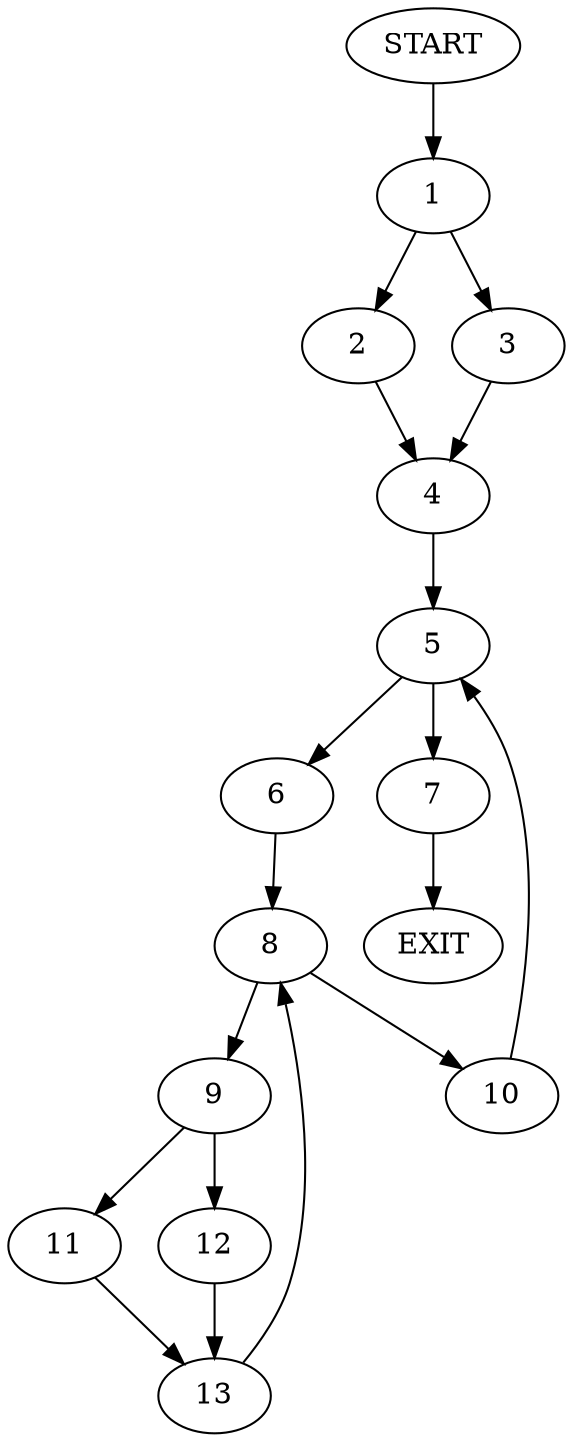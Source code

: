 digraph {
0 [label="START"]
14 [label="EXIT"]
0 -> 1
1 -> 2
1 -> 3
3 -> 4
2 -> 4
4 -> 5
5 -> 6
5 -> 7
6 -> 8
7 -> 14
8 -> 9
8 -> 10
9 -> 11
9 -> 12
10 -> 5
12 -> 13
11 -> 13
13 -> 8
}
